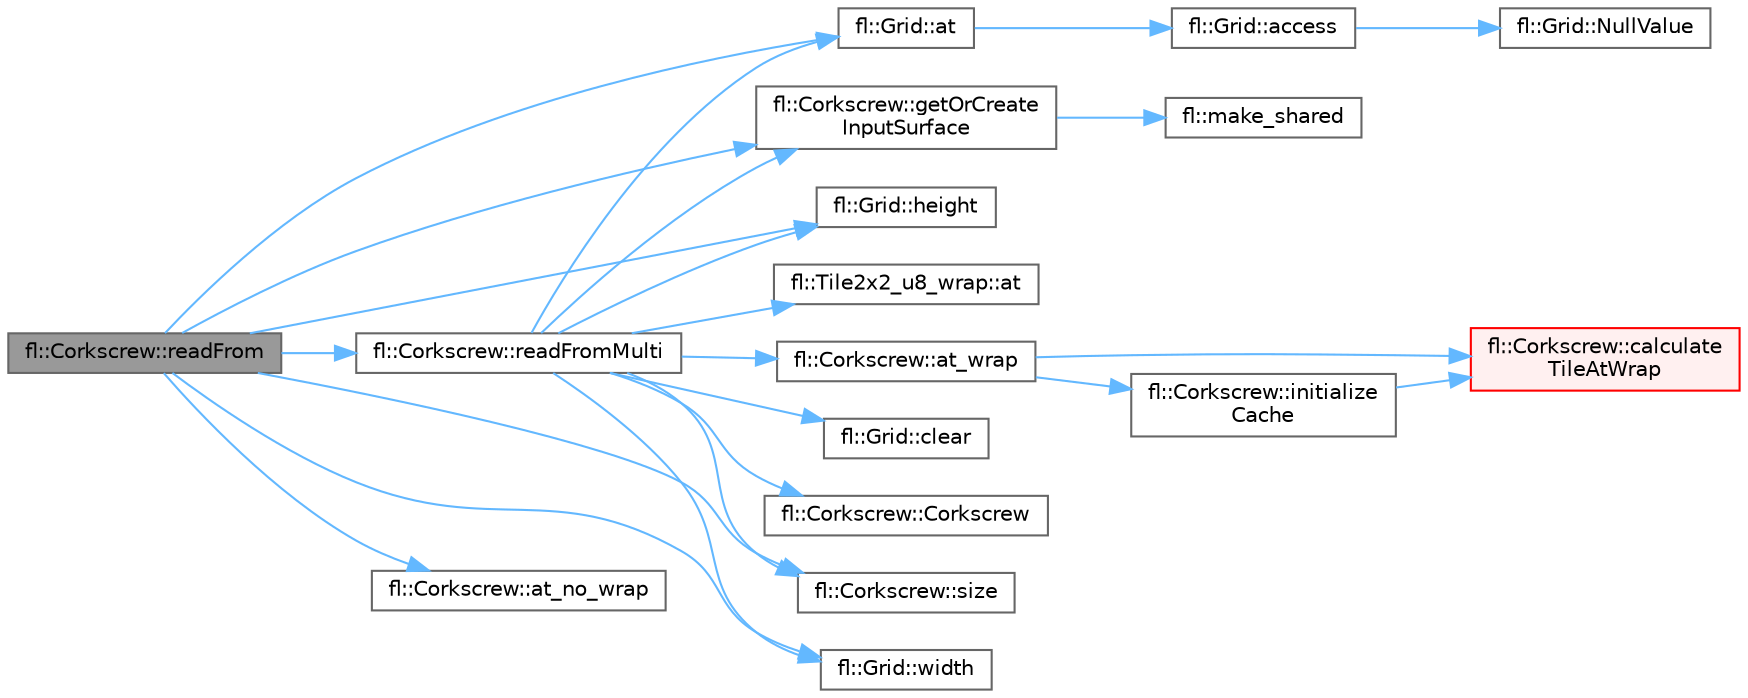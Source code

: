 digraph "fl::Corkscrew::readFrom"
{
 // INTERACTIVE_SVG=YES
 // LATEX_PDF_SIZE
  bgcolor="transparent";
  edge [fontname=Helvetica,fontsize=10,labelfontname=Helvetica,labelfontsize=10];
  node [fontname=Helvetica,fontsize=10,shape=box,height=0.2,width=0.4];
  rankdir="LR";
  Node1 [id="Node000001",label="fl::Corkscrew::readFrom",height=0.2,width=0.4,color="gray40", fillcolor="grey60", style="filled", fontcolor="black",tooltip=" "];
  Node1 -> Node2 [id="edge1_Node000001_Node000002",color="steelblue1",style="solid",tooltip=" "];
  Node2 [id="Node000002",label="fl::Grid::at",height=0.2,width=0.4,color="grey40", fillcolor="white", style="filled",URL="$d1/db9/classfl_1_1_grid_a9fe5f092ec1f7eb134e0c9a8cba5c03b.html#a9fe5f092ec1f7eb134e0c9a8cba5c03b",tooltip=" "];
  Node2 -> Node3 [id="edge2_Node000002_Node000003",color="steelblue1",style="solid",tooltip=" "];
  Node3 [id="Node000003",label="fl::Grid::access",height=0.2,width=0.4,color="grey40", fillcolor="white", style="filled",URL="$d1/db9/classfl_1_1_grid_aae7a09306859535dde38661e7f4cde1c.html#aae7a09306859535dde38661e7f4cde1c",tooltip=" "];
  Node3 -> Node4 [id="edge3_Node000003_Node000004",color="steelblue1",style="solid",tooltip=" "];
  Node4 [id="Node000004",label="fl::Grid::NullValue",height=0.2,width=0.4,color="grey40", fillcolor="white", style="filled",URL="$d1/db9/classfl_1_1_grid_a84bc301f2ee14bd971267370570403f6.html#a84bc301f2ee14bd971267370570403f6",tooltip=" "];
  Node1 -> Node5 [id="edge4_Node000001_Node000005",color="steelblue1",style="solid",tooltip=" "];
  Node5 [id="Node000005",label="fl::Corkscrew::at_no_wrap",height=0.2,width=0.4,color="grey40", fillcolor="white", style="filled",URL="$dc/d82/classfl_1_1_corkscrew_adc36822ef180aae5e8ef1647aaa5e9eb.html#adc36822ef180aae5e8ef1647aaa5e9eb",tooltip=" "];
  Node1 -> Node6 [id="edge5_Node000001_Node000006",color="steelblue1",style="solid",tooltip=" "];
  Node6 [id="Node000006",label="fl::Corkscrew::getOrCreate\lInputSurface",height=0.2,width=0.4,color="grey40", fillcolor="white", style="filled",URL="$dc/d82/classfl_1_1_corkscrew_a17c8c97b7a262ad4c54c28a502743141.html#a17c8c97b7a262ad4c54c28a502743141",tooltip=" "];
  Node6 -> Node7 [id="edge6_Node000006_Node000007",color="steelblue1",style="solid",tooltip=" "];
  Node7 [id="Node000007",label="fl::make_shared",height=0.2,width=0.4,color="grey40", fillcolor="white", style="filled",URL="$d4/d36/namespacefl_a87ae8a24cc8b709a64f39370e71846af.html#a87ae8a24cc8b709a64f39370e71846af",tooltip=" "];
  Node1 -> Node8 [id="edge7_Node000001_Node000008",color="steelblue1",style="solid",tooltip=" "];
  Node8 [id="Node000008",label="fl::Grid::height",height=0.2,width=0.4,color="grey40", fillcolor="white", style="filled",URL="$d1/db9/classfl_1_1_grid_a31d768a1560831d154143f971dc13cdd.html#a31d768a1560831d154143f971dc13cdd",tooltip=" "];
  Node1 -> Node9 [id="edge8_Node000001_Node000009",color="steelblue1",style="solid",tooltip=" "];
  Node9 [id="Node000009",label="fl::Corkscrew::readFromMulti",height=0.2,width=0.4,color="grey40", fillcolor="white", style="filled",URL="$dc/d82/classfl_1_1_corkscrew_a433919707f059662d23b3c7e4afa0641.html#a433919707f059662d23b3c7e4afa0641",tooltip=" "];
  Node9 -> Node10 [id="edge9_Node000009_Node000010",color="steelblue1",style="solid",tooltip=" "];
  Node10 [id="Node000010",label="fl::Corkscrew::Corkscrew",height=0.2,width=0.4,color="grey40", fillcolor="white", style="filled",URL="$dc/d82/classfl_1_1_corkscrew_a1ff55eaf5b64a8f8de8a2d123526d314.html#a1ff55eaf5b64a8f8de8a2d123526d314",tooltip=" "];
  Node9 -> Node2 [id="edge10_Node000009_Node000002",color="steelblue1",style="solid",tooltip=" "];
  Node9 -> Node11 [id="edge11_Node000009_Node000011",color="steelblue1",style="solid",tooltip=" "];
  Node11 [id="Node000011",label="fl::Tile2x2_u8_wrap::at",height=0.2,width=0.4,color="grey40", fillcolor="white", style="filled",URL="$df/d21/classfl_1_1_tile2x2__u8__wrap_a706ef3a4bc4a436faa4c253e26768c23.html#a706ef3a4bc4a436faa4c253e26768c23",tooltip=" "];
  Node9 -> Node12 [id="edge12_Node000009_Node000012",color="steelblue1",style="solid",tooltip=" "];
  Node12 [id="Node000012",label="fl::Corkscrew::at_wrap",height=0.2,width=0.4,color="grey40", fillcolor="white", style="filled",URL="$dc/d82/classfl_1_1_corkscrew_ac2d7b05f94370ed3f83dcb3673589fad.html#ac2d7b05f94370ed3f83dcb3673589fad",tooltip=" "];
  Node12 -> Node13 [id="edge13_Node000012_Node000013",color="steelblue1",style="solid",tooltip=" "];
  Node13 [id="Node000013",label="fl::Corkscrew::calculate\lTileAtWrap",height=0.2,width=0.4,color="red", fillcolor="#FFF0F0", style="filled",URL="$dc/d82/classfl_1_1_corkscrew_a19e8c25e03e4efe26891f9e2ec166d5c.html#a19e8c25e03e4efe26891f9e2ec166d5c",tooltip=" "];
  Node12 -> Node27 [id="edge14_Node000012_Node000027",color="steelblue1",style="solid",tooltip=" "];
  Node27 [id="Node000027",label="fl::Corkscrew::initialize\lCache",height=0.2,width=0.4,color="grey40", fillcolor="white", style="filled",URL="$dc/d82/classfl_1_1_corkscrew_ab6ad3e3bc89051fb0d64526a97b3ae20.html#ab6ad3e3bc89051fb0d64526a97b3ae20",tooltip=" "];
  Node27 -> Node13 [id="edge15_Node000027_Node000013",color="steelblue1",style="solid",tooltip=" "];
  Node9 -> Node28 [id="edge16_Node000009_Node000028",color="steelblue1",style="solid",tooltip=" "];
  Node28 [id="Node000028",label="fl::Grid::clear",height=0.2,width=0.4,color="grey40", fillcolor="white", style="filled",URL="$d1/db9/classfl_1_1_grid_a2273e40831340a30fd059af9d07b480a.html#a2273e40831340a30fd059af9d07b480a",tooltip=" "];
  Node9 -> Node6 [id="edge17_Node000009_Node000006",color="steelblue1",style="solid",tooltip=" "];
  Node9 -> Node8 [id="edge18_Node000009_Node000008",color="steelblue1",style="solid",tooltip=" "];
  Node9 -> Node29 [id="edge19_Node000009_Node000029",color="steelblue1",style="solid",tooltip=" "];
  Node29 [id="Node000029",label="fl::Corkscrew::size",height=0.2,width=0.4,color="grey40", fillcolor="white", style="filled",URL="$dc/d82/classfl_1_1_corkscrew_ac72ddc57e4cc7d3622d6bc80c2cb8fb1.html#ac72ddc57e4cc7d3622d6bc80c2cb8fb1",tooltip=" "];
  Node9 -> Node30 [id="edge20_Node000009_Node000030",color="steelblue1",style="solid",tooltip=" "];
  Node30 [id="Node000030",label="fl::Grid::width",height=0.2,width=0.4,color="grey40", fillcolor="white", style="filled",URL="$d1/db9/classfl_1_1_grid_aa8c5ae37ee601dea6d31adddf55847de.html#aa8c5ae37ee601dea6d31adddf55847de",tooltip=" "];
  Node1 -> Node29 [id="edge21_Node000001_Node000029",color="steelblue1",style="solid",tooltip=" "];
  Node1 -> Node30 [id="edge22_Node000001_Node000030",color="steelblue1",style="solid",tooltip=" "];
}

